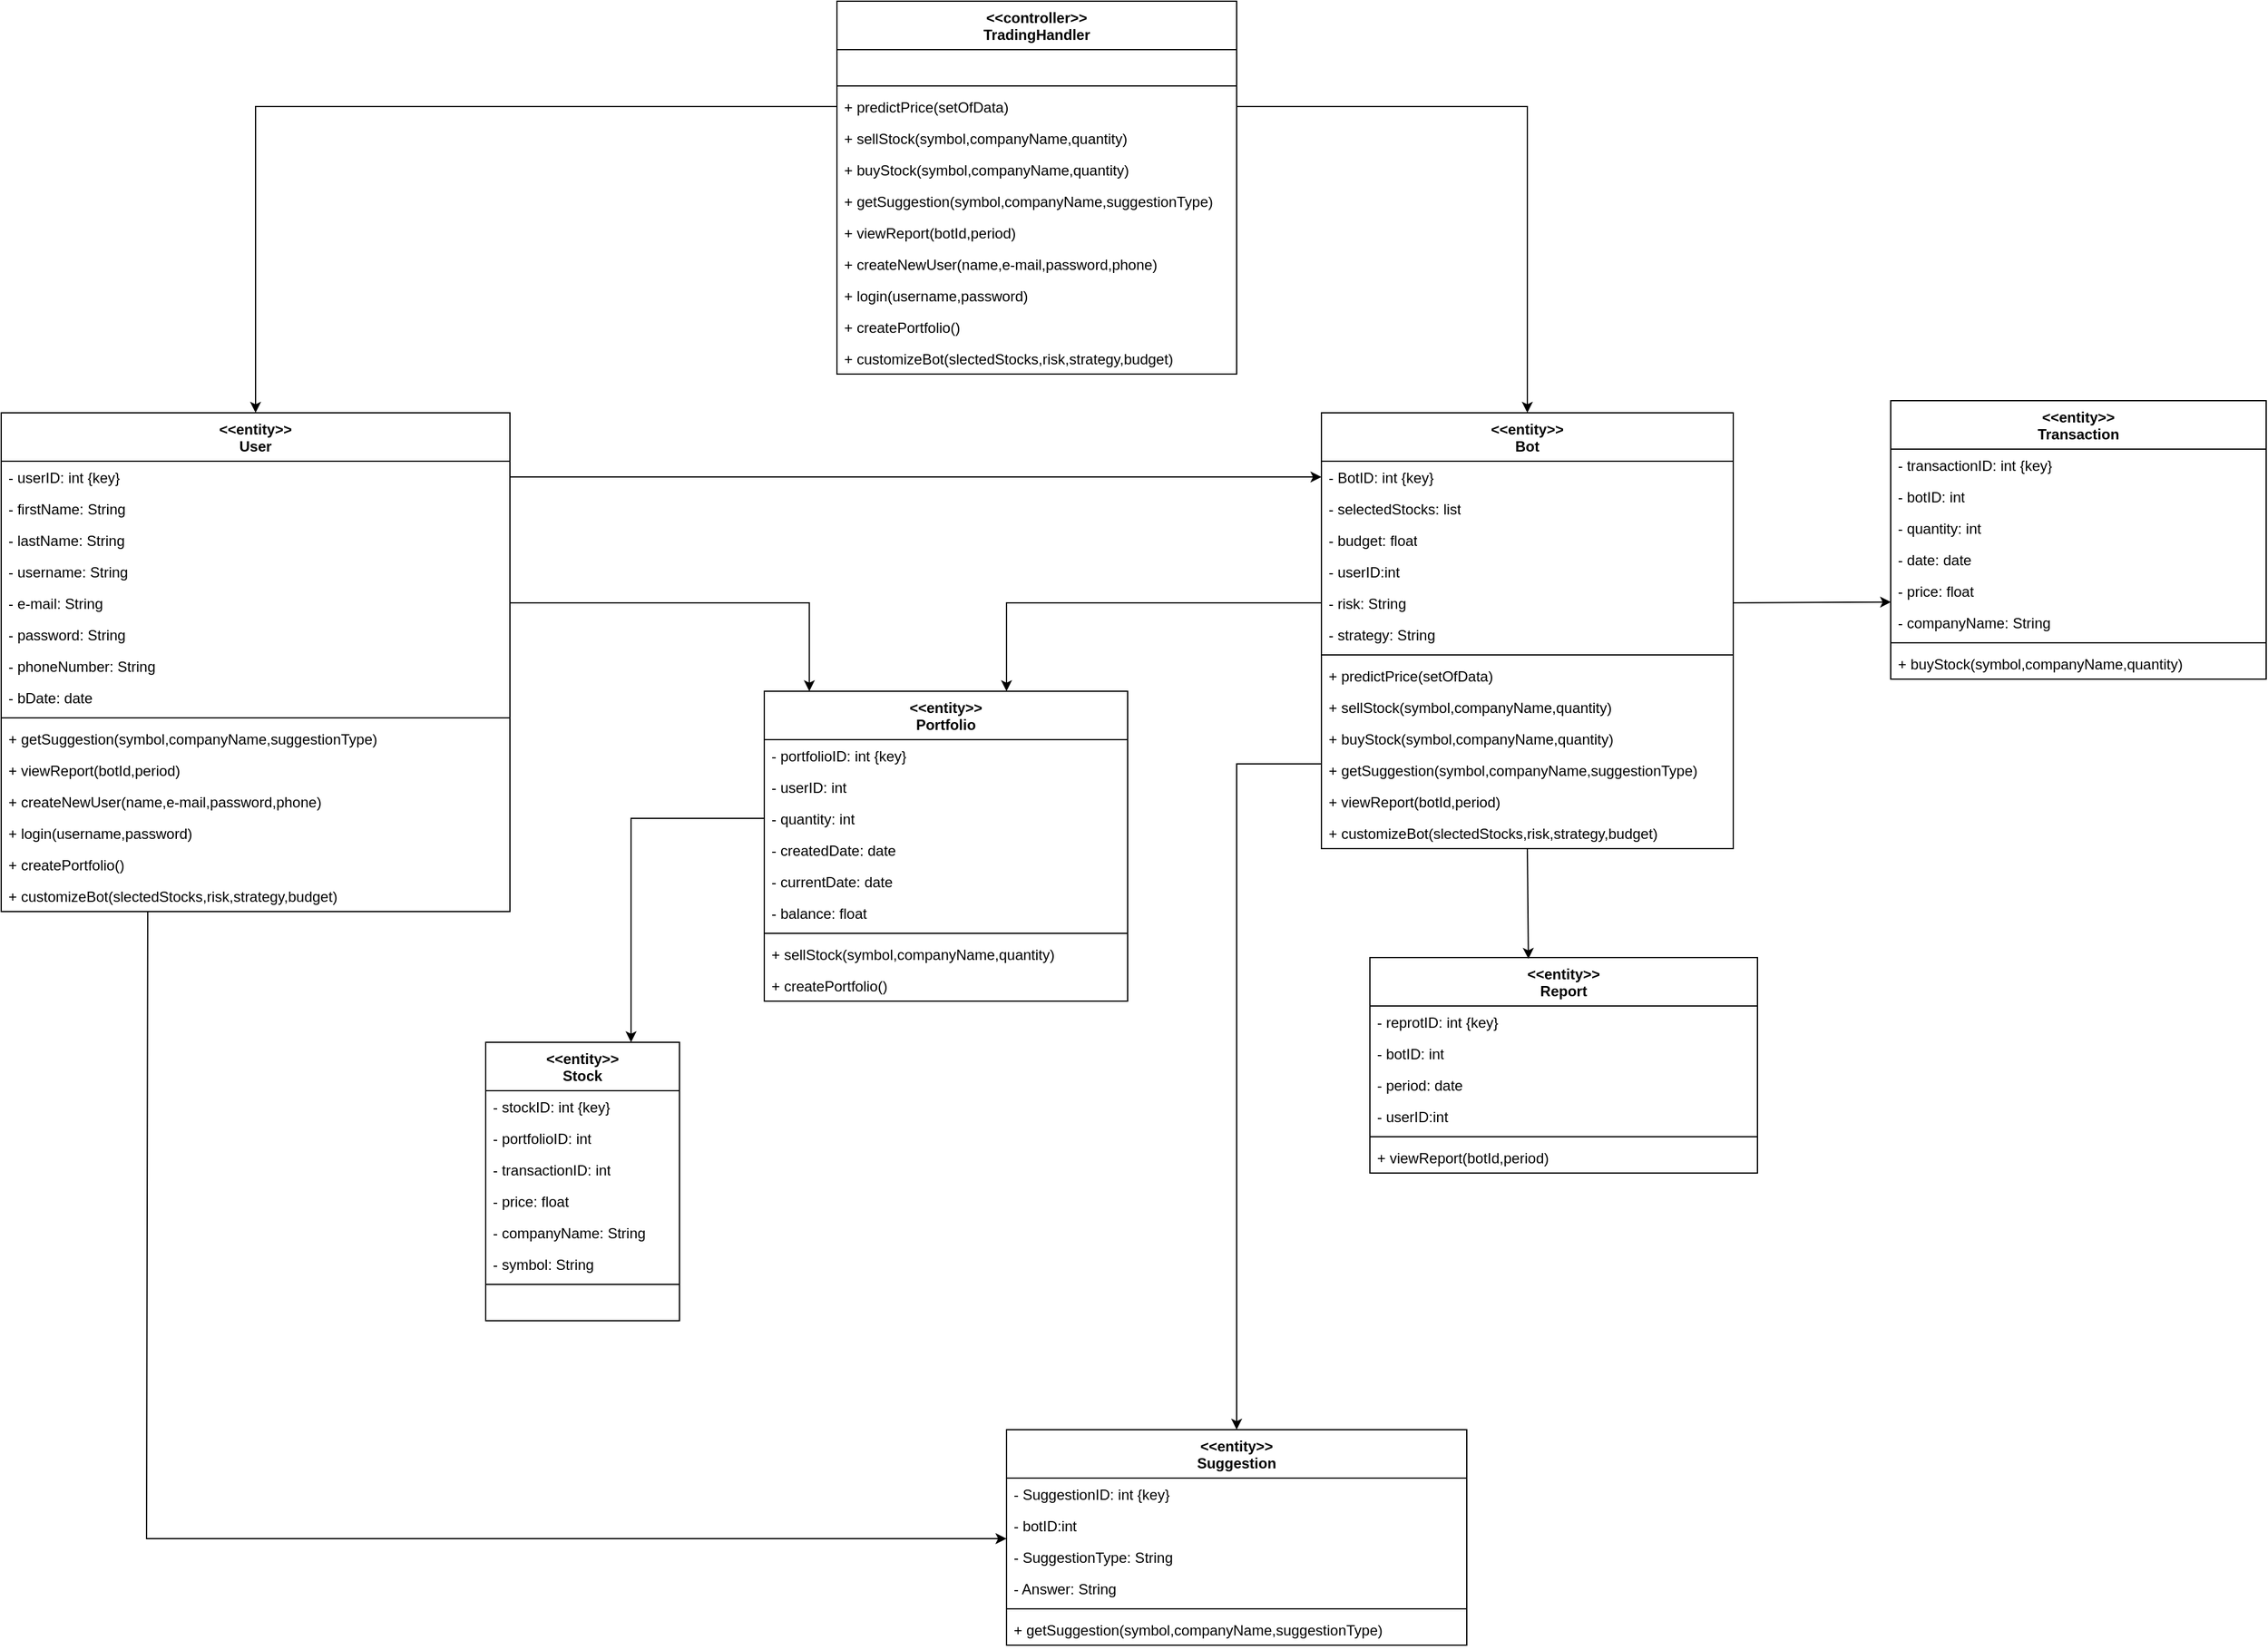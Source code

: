 <mxfile version="24.3.1" type="device">
  <diagram name="Page-1" id="Add4eaFE5lvssFwCDY9i">
    <mxGraphModel dx="4365" dy="2665" grid="1" gridSize="10" guides="1" tooltips="1" connect="1" arrows="1" fold="1" page="1" pageScale="1" pageWidth="850" pageHeight="1100" math="0" shadow="0">
      <root>
        <mxCell id="0" />
        <mxCell id="1" parent="0" />
        <mxCell id="STSBaXRtEPZAdb3EAc6t-1" value="&lt;div&gt;&amp;lt;&amp;lt;entity&amp;gt;&amp;gt;&lt;/div&gt;&lt;div&gt;User&lt;br&gt;&lt;/div&gt;" style="swimlane;fontStyle=1;align=center;verticalAlign=top;childLayout=stackLayout;horizontal=1;startSize=40;horizontalStack=0;resizeParent=1;resizeParentMax=0;resizeLast=0;collapsible=1;marginBottom=0;whiteSpace=wrap;html=1;" vertex="1" parent="1">
          <mxGeometry x="-700" y="-50" width="420" height="412" as="geometry" />
        </mxCell>
        <mxCell id="STSBaXRtEPZAdb3EAc6t-2" value="- userID: int {key}" style="text;strokeColor=none;fillColor=none;align=left;verticalAlign=top;spacingLeft=4;spacingRight=4;overflow=hidden;rotatable=0;points=[[0,0.5],[1,0.5]];portConstraint=eastwest;whiteSpace=wrap;html=1;" vertex="1" parent="STSBaXRtEPZAdb3EAc6t-1">
          <mxGeometry y="40" width="420" height="26" as="geometry" />
        </mxCell>
        <mxCell id="STSBaXRtEPZAdb3EAc6t-3" value="- firstName: String" style="text;strokeColor=none;fillColor=none;align=left;verticalAlign=top;spacingLeft=4;spacingRight=4;overflow=hidden;rotatable=0;points=[[0,0.5],[1,0.5]];portConstraint=eastwest;whiteSpace=wrap;html=1;" vertex="1" parent="STSBaXRtEPZAdb3EAc6t-1">
          <mxGeometry y="66" width="420" height="26" as="geometry" />
        </mxCell>
        <mxCell id="STSBaXRtEPZAdb3EAc6t-4" value="- lastName: String" style="text;strokeColor=none;fillColor=none;align=left;verticalAlign=top;spacingLeft=4;spacingRight=4;overflow=hidden;rotatable=0;points=[[0,0.5],[1,0.5]];portConstraint=eastwest;whiteSpace=wrap;html=1;" vertex="1" parent="STSBaXRtEPZAdb3EAc6t-1">
          <mxGeometry y="92" width="420" height="26" as="geometry" />
        </mxCell>
        <mxCell id="STSBaXRtEPZAdb3EAc6t-5" value="- username: String" style="text;strokeColor=none;fillColor=none;align=left;verticalAlign=top;spacingLeft=4;spacingRight=4;overflow=hidden;rotatable=0;points=[[0,0.5],[1,0.5]];portConstraint=eastwest;whiteSpace=wrap;html=1;" vertex="1" parent="STSBaXRtEPZAdb3EAc6t-1">
          <mxGeometry y="118" width="420" height="26" as="geometry" />
        </mxCell>
        <mxCell id="STSBaXRtEPZAdb3EAc6t-6" value="- e-mail: String" style="text;strokeColor=none;fillColor=none;align=left;verticalAlign=top;spacingLeft=4;spacingRight=4;overflow=hidden;rotatable=0;points=[[0,0.5],[1,0.5]];portConstraint=eastwest;whiteSpace=wrap;html=1;" vertex="1" parent="STSBaXRtEPZAdb3EAc6t-1">
          <mxGeometry y="144" width="420" height="26" as="geometry" />
        </mxCell>
        <mxCell id="STSBaXRtEPZAdb3EAc6t-7" value="- password: String" style="text;strokeColor=none;fillColor=none;align=left;verticalAlign=top;spacingLeft=4;spacingRight=4;overflow=hidden;rotatable=0;points=[[0,0.5],[1,0.5]];portConstraint=eastwest;whiteSpace=wrap;html=1;" vertex="1" parent="STSBaXRtEPZAdb3EAc6t-1">
          <mxGeometry y="170" width="420" height="26" as="geometry" />
        </mxCell>
        <mxCell id="STSBaXRtEPZAdb3EAc6t-8" value="- phoneNumber: String" style="text;strokeColor=none;fillColor=none;align=left;verticalAlign=top;spacingLeft=4;spacingRight=4;overflow=hidden;rotatable=0;points=[[0,0.5],[1,0.5]];portConstraint=eastwest;whiteSpace=wrap;html=1;" vertex="1" parent="STSBaXRtEPZAdb3EAc6t-1">
          <mxGeometry y="196" width="420" height="26" as="geometry" />
        </mxCell>
        <mxCell id="STSBaXRtEPZAdb3EAc6t-9" value="- bDate: date" style="text;strokeColor=none;fillColor=none;align=left;verticalAlign=top;spacingLeft=4;spacingRight=4;overflow=hidden;rotatable=0;points=[[0,0.5],[1,0.5]];portConstraint=eastwest;whiteSpace=wrap;html=1;" vertex="1" parent="STSBaXRtEPZAdb3EAc6t-1">
          <mxGeometry y="222" width="420" height="26" as="geometry" />
        </mxCell>
        <mxCell id="STSBaXRtEPZAdb3EAc6t-10" value="" style="line;strokeWidth=1;fillColor=none;align=left;verticalAlign=middle;spacingTop=-1;spacingLeft=3;spacingRight=3;rotatable=0;labelPosition=right;points=[];portConstraint=eastwest;strokeColor=inherit;" vertex="1" parent="STSBaXRtEPZAdb3EAc6t-1">
          <mxGeometry y="248" width="420" height="8" as="geometry" />
        </mxCell>
        <mxCell id="STSBaXRtEPZAdb3EAc6t-11" value="+ getSuggestion(symbol,companyName,suggestionType)" style="text;strokeColor=none;fillColor=none;align=left;verticalAlign=top;spacingLeft=4;spacingRight=4;overflow=hidden;rotatable=0;points=[[0,0.5],[1,0.5]];portConstraint=eastwest;whiteSpace=wrap;html=1;" vertex="1" parent="STSBaXRtEPZAdb3EAc6t-1">
          <mxGeometry y="256" width="420" height="26" as="geometry" />
        </mxCell>
        <mxCell id="STSBaXRtEPZAdb3EAc6t-86" value="+ viewReport(botId,period)" style="text;strokeColor=none;fillColor=none;align=left;verticalAlign=top;spacingLeft=4;spacingRight=4;overflow=hidden;rotatable=0;points=[[0,0.5],[1,0.5]];portConstraint=eastwest;whiteSpace=wrap;html=1;" vertex="1" parent="STSBaXRtEPZAdb3EAc6t-1">
          <mxGeometry y="282" width="420" height="26" as="geometry" />
        </mxCell>
        <mxCell id="STSBaXRtEPZAdb3EAc6t-91" value="&lt;div&gt;+ createNewUser(name,e-mail,password,phone)&lt;/div&gt;" style="text;strokeColor=none;fillColor=none;align=left;verticalAlign=top;spacingLeft=4;spacingRight=4;overflow=hidden;rotatable=0;points=[[0,0.5],[1,0.5]];portConstraint=eastwest;whiteSpace=wrap;html=1;" vertex="1" parent="STSBaXRtEPZAdb3EAc6t-1">
          <mxGeometry y="308" width="420" height="26" as="geometry" />
        </mxCell>
        <mxCell id="STSBaXRtEPZAdb3EAc6t-94" value="+ login(username,password)" style="text;strokeColor=none;fillColor=none;align=left;verticalAlign=top;spacingLeft=4;spacingRight=4;overflow=hidden;rotatable=0;points=[[0,0.5],[1,0.5]];portConstraint=eastwest;whiteSpace=wrap;html=1;" vertex="1" parent="STSBaXRtEPZAdb3EAc6t-1">
          <mxGeometry y="334" width="420" height="26" as="geometry" />
        </mxCell>
        <mxCell id="STSBaXRtEPZAdb3EAc6t-97" value="+ createPortfolio()" style="text;strokeColor=none;fillColor=none;align=left;verticalAlign=top;spacingLeft=4;spacingRight=4;overflow=hidden;rotatable=0;points=[[0,0.5],[1,0.5]];portConstraint=eastwest;whiteSpace=wrap;html=1;" vertex="1" parent="STSBaXRtEPZAdb3EAc6t-1">
          <mxGeometry y="360" width="420" height="26" as="geometry" />
        </mxCell>
        <mxCell id="STSBaXRtEPZAdb3EAc6t-93" value="+ customizeBot(slectedStocks,risk,strategy,budget)" style="text;strokeColor=none;fillColor=none;align=left;verticalAlign=top;spacingLeft=4;spacingRight=4;overflow=hidden;rotatable=0;points=[[0,0.5],[1,0.5]];portConstraint=eastwest;whiteSpace=wrap;html=1;" vertex="1" parent="STSBaXRtEPZAdb3EAc6t-1">
          <mxGeometry y="386" width="420" height="26" as="geometry" />
        </mxCell>
        <mxCell id="STSBaXRtEPZAdb3EAc6t-12" value="&lt;div&gt;&amp;lt;&amp;lt;entity&amp;gt;&amp;gt;&lt;/div&gt;&lt;div&gt;Portfolio&lt;br&gt;&lt;/div&gt;" style="swimlane;fontStyle=1;align=center;verticalAlign=top;childLayout=stackLayout;horizontal=1;startSize=40;horizontalStack=0;resizeParent=1;resizeParentMax=0;resizeLast=0;collapsible=1;marginBottom=0;whiteSpace=wrap;html=1;" vertex="1" parent="1">
          <mxGeometry x="-70" y="180" width="300" height="256" as="geometry" />
        </mxCell>
        <mxCell id="STSBaXRtEPZAdb3EAc6t-13" value="- portfolioID: int {key}" style="text;strokeColor=none;fillColor=none;align=left;verticalAlign=top;spacingLeft=4;spacingRight=4;overflow=hidden;rotatable=0;points=[[0,0.5],[1,0.5]];portConstraint=eastwest;whiteSpace=wrap;html=1;" vertex="1" parent="STSBaXRtEPZAdb3EAc6t-12">
          <mxGeometry y="40" width="300" height="26" as="geometry" />
        </mxCell>
        <mxCell id="STSBaXRtEPZAdb3EAc6t-14" value="- userID: int" style="text;strokeColor=none;fillColor=none;align=left;verticalAlign=top;spacingLeft=4;spacingRight=4;overflow=hidden;rotatable=0;points=[[0,0.5],[1,0.5]];portConstraint=eastwest;whiteSpace=wrap;html=1;" vertex="1" parent="STSBaXRtEPZAdb3EAc6t-12">
          <mxGeometry y="66" width="300" height="26" as="geometry" />
        </mxCell>
        <mxCell id="STSBaXRtEPZAdb3EAc6t-15" value="- quantity: int" style="text;strokeColor=none;fillColor=none;align=left;verticalAlign=top;spacingLeft=4;spacingRight=4;overflow=hidden;rotatable=0;points=[[0,0.5],[1,0.5]];portConstraint=eastwest;whiteSpace=wrap;html=1;" vertex="1" parent="STSBaXRtEPZAdb3EAc6t-12">
          <mxGeometry y="92" width="300" height="26" as="geometry" />
        </mxCell>
        <mxCell id="STSBaXRtEPZAdb3EAc6t-16" value="- createdDate: date" style="text;strokeColor=none;fillColor=none;align=left;verticalAlign=top;spacingLeft=4;spacingRight=4;overflow=hidden;rotatable=0;points=[[0,0.5],[1,0.5]];portConstraint=eastwest;whiteSpace=wrap;html=1;" vertex="1" parent="STSBaXRtEPZAdb3EAc6t-12">
          <mxGeometry y="118" width="300" height="26" as="geometry" />
        </mxCell>
        <mxCell id="STSBaXRtEPZAdb3EAc6t-17" value="- currentDate: date" style="text;strokeColor=none;fillColor=none;align=left;verticalAlign=top;spacingLeft=4;spacingRight=4;overflow=hidden;rotatable=0;points=[[0,0.5],[1,0.5]];portConstraint=eastwest;whiteSpace=wrap;html=1;" vertex="1" parent="STSBaXRtEPZAdb3EAc6t-12">
          <mxGeometry y="144" width="300" height="26" as="geometry" />
        </mxCell>
        <mxCell id="STSBaXRtEPZAdb3EAc6t-18" value="- balance: float" style="text;strokeColor=none;fillColor=none;align=left;verticalAlign=top;spacingLeft=4;spacingRight=4;overflow=hidden;rotatable=0;points=[[0,0.5],[1,0.5]];portConstraint=eastwest;whiteSpace=wrap;html=1;" vertex="1" parent="STSBaXRtEPZAdb3EAc6t-12">
          <mxGeometry y="170" width="300" height="26" as="geometry" />
        </mxCell>
        <mxCell id="STSBaXRtEPZAdb3EAc6t-19" value="" style="line;strokeWidth=1;fillColor=none;align=left;verticalAlign=middle;spacingTop=-1;spacingLeft=3;spacingRight=3;rotatable=0;labelPosition=right;points=[];portConstraint=eastwest;strokeColor=inherit;" vertex="1" parent="STSBaXRtEPZAdb3EAc6t-12">
          <mxGeometry y="196" width="300" height="8" as="geometry" />
        </mxCell>
        <mxCell id="STSBaXRtEPZAdb3EAc6t-20" value="+ sellStock(symbol,companyName,quantity)" style="text;strokeColor=none;fillColor=none;align=left;verticalAlign=top;spacingLeft=4;spacingRight=4;overflow=hidden;rotatable=0;points=[[0,0.5],[1,0.5]];portConstraint=eastwest;whiteSpace=wrap;html=1;" vertex="1" parent="STSBaXRtEPZAdb3EAc6t-12">
          <mxGeometry y="204" width="300" height="26" as="geometry" />
        </mxCell>
        <mxCell id="STSBaXRtEPZAdb3EAc6t-83" value="+ createPortfolio()" style="text;strokeColor=none;fillColor=none;align=left;verticalAlign=top;spacingLeft=4;spacingRight=4;overflow=hidden;rotatable=0;points=[[0,0.5],[1,0.5]];portConstraint=eastwest;whiteSpace=wrap;html=1;" vertex="1" parent="STSBaXRtEPZAdb3EAc6t-12">
          <mxGeometry y="230" width="300" height="26" as="geometry" />
        </mxCell>
        <mxCell id="STSBaXRtEPZAdb3EAc6t-21" style="edgeStyle=orthogonalEdgeStyle;rounded=0;orthogonalLoop=1;jettySize=auto;html=1;exitX=0;exitY=0.5;exitDx=0;exitDy=0;entryX=0.5;entryY=0;entryDx=0;entryDy=0;" edge="1" parent="1" source="STSBaXRtEPZAdb3EAc6t-26" target="STSBaXRtEPZAdb3EAc6t-1">
          <mxGeometry relative="1" as="geometry" />
        </mxCell>
        <mxCell id="STSBaXRtEPZAdb3EAc6t-22" value="&lt;div&gt;&amp;lt;&amp;lt;controller&amp;gt;&amp;gt;&lt;/div&gt;&lt;div&gt;TradingHandler&lt;br&gt;&lt;/div&gt;" style="swimlane;fontStyle=1;align=center;verticalAlign=top;childLayout=stackLayout;horizontal=1;startSize=40;horizontalStack=0;resizeParent=1;resizeParentMax=0;resizeLast=0;collapsible=1;marginBottom=0;whiteSpace=wrap;html=1;" vertex="1" parent="1">
          <mxGeometry x="-10" y="-390" width="330" height="308" as="geometry" />
        </mxCell>
        <mxCell id="STSBaXRtEPZAdb3EAc6t-24" value="&amp;nbsp;&amp;nbsp;&amp;nbsp;&amp;nbsp;&amp;nbsp;&amp;nbsp;&amp;nbsp;&amp;nbsp;&amp;nbsp;&amp;nbsp;&amp;nbsp;&amp;nbsp;&amp;nbsp;&amp;nbsp;&amp;nbsp;&amp;nbsp;&amp;nbsp;&amp;nbsp;&amp;nbsp;&amp;nbsp;&amp;nbsp;&amp;nbsp;&amp;nbsp;&amp;nbsp;&amp;nbsp;&amp;nbsp;&amp;nbsp;&amp;nbsp;&amp;nbsp;&amp;nbsp;&amp;nbsp;&amp;nbsp;&amp;nbsp;&amp;nbsp;&amp;nbsp;&amp;nbsp;&amp;nbsp;&amp;nbsp;&amp;nbsp;&amp;nbsp;&amp;nbsp;&amp;nbsp;&amp;nbsp;&amp;nbsp; " style="text;strokeColor=none;fillColor=none;align=left;verticalAlign=top;spacingLeft=4;spacingRight=4;overflow=hidden;rotatable=0;points=[[0,0.5],[1,0.5]];portConstraint=eastwest;whiteSpace=wrap;html=1;" vertex="1" parent="STSBaXRtEPZAdb3EAc6t-22">
          <mxGeometry y="40" width="330" height="26" as="geometry" />
        </mxCell>
        <mxCell id="STSBaXRtEPZAdb3EAc6t-25" value="" style="line;strokeWidth=1;fillColor=none;align=left;verticalAlign=middle;spacingTop=-1;spacingLeft=3;spacingRight=3;rotatable=0;labelPosition=right;points=[];portConstraint=eastwest;strokeColor=inherit;" vertex="1" parent="STSBaXRtEPZAdb3EAc6t-22">
          <mxGeometry y="66" width="330" height="8" as="geometry" />
        </mxCell>
        <mxCell id="STSBaXRtEPZAdb3EAc6t-26" value="+ predictPrice(setOfData)&lt;div&gt;&lt;br&gt;&lt;/div&gt;" style="text;strokeColor=none;fillColor=none;align=left;verticalAlign=top;spacingLeft=4;spacingRight=4;overflow=hidden;rotatable=0;points=[[0,0.5],[1,0.5]];portConstraint=eastwest;whiteSpace=wrap;html=1;" vertex="1" parent="STSBaXRtEPZAdb3EAc6t-22">
          <mxGeometry y="74" width="330" height="26" as="geometry" />
        </mxCell>
        <mxCell id="STSBaXRtEPZAdb3EAc6t-77" value="+ sellStock(symbol,companyName,quantity)" style="text;strokeColor=none;fillColor=none;align=left;verticalAlign=top;spacingLeft=4;spacingRight=4;overflow=hidden;rotatable=0;points=[[0,0.5],[1,0.5]];portConstraint=eastwest;whiteSpace=wrap;html=1;" vertex="1" parent="STSBaXRtEPZAdb3EAc6t-22">
          <mxGeometry y="100" width="330" height="26" as="geometry" />
        </mxCell>
        <mxCell id="STSBaXRtEPZAdb3EAc6t-78" value="+ buyStock(symbol,companyName,quantity)" style="text;strokeColor=none;fillColor=none;align=left;verticalAlign=top;spacingLeft=4;spacingRight=4;overflow=hidden;rotatable=0;points=[[0,0.5],[1,0.5]];portConstraint=eastwest;whiteSpace=wrap;html=1;" vertex="1" parent="STSBaXRtEPZAdb3EAc6t-22">
          <mxGeometry y="126" width="330" height="26" as="geometry" />
        </mxCell>
        <mxCell id="STSBaXRtEPZAdb3EAc6t-79" value="+ getSuggestion(symbol,companyName,suggestionType)" style="text;strokeColor=none;fillColor=none;align=left;verticalAlign=top;spacingLeft=4;spacingRight=4;overflow=hidden;rotatable=0;points=[[0,0.5],[1,0.5]];portConstraint=eastwest;whiteSpace=wrap;html=1;" vertex="1" parent="STSBaXRtEPZAdb3EAc6t-22">
          <mxGeometry y="152" width="330" height="26" as="geometry" />
        </mxCell>
        <mxCell id="STSBaXRtEPZAdb3EAc6t-85" value="+ viewReport(botId,period)" style="text;strokeColor=none;fillColor=none;align=left;verticalAlign=top;spacingLeft=4;spacingRight=4;overflow=hidden;rotatable=0;points=[[0,0.5],[1,0.5]];portConstraint=eastwest;whiteSpace=wrap;html=1;" vertex="1" parent="STSBaXRtEPZAdb3EAc6t-22">
          <mxGeometry y="178" width="330" height="26" as="geometry" />
        </mxCell>
        <mxCell id="STSBaXRtEPZAdb3EAc6t-88" value="&lt;div&gt;+ createNewUser(name,e-mail,password,phone)&lt;/div&gt;" style="text;strokeColor=none;fillColor=none;align=left;verticalAlign=top;spacingLeft=4;spacingRight=4;overflow=hidden;rotatable=0;points=[[0,0.5],[1,0.5]];portConstraint=eastwest;whiteSpace=wrap;html=1;" vertex="1" parent="STSBaXRtEPZAdb3EAc6t-22">
          <mxGeometry y="204" width="330" height="26" as="geometry" />
        </mxCell>
        <mxCell id="STSBaXRtEPZAdb3EAc6t-90" value="+ login(username,password)" style="text;strokeColor=none;fillColor=none;align=left;verticalAlign=top;spacingLeft=4;spacingRight=4;overflow=hidden;rotatable=0;points=[[0,0.5],[1,0.5]];portConstraint=eastwest;whiteSpace=wrap;html=1;" vertex="1" parent="STSBaXRtEPZAdb3EAc6t-22">
          <mxGeometry y="230" width="330" height="26" as="geometry" />
        </mxCell>
        <mxCell id="STSBaXRtEPZAdb3EAc6t-92" value="+ createPortfolio()" style="text;strokeColor=none;fillColor=none;align=left;verticalAlign=top;spacingLeft=4;spacingRight=4;overflow=hidden;rotatable=0;points=[[0,0.5],[1,0.5]];portConstraint=eastwest;whiteSpace=wrap;html=1;" vertex="1" parent="STSBaXRtEPZAdb3EAc6t-22">
          <mxGeometry y="256" width="330" height="26" as="geometry" />
        </mxCell>
        <mxCell id="STSBaXRtEPZAdb3EAc6t-95" value="&lt;div&gt;+ customizeBot(slectedStocks,risk,strategy,budget)&lt;/div&gt;" style="text;strokeColor=none;fillColor=none;align=left;verticalAlign=top;spacingLeft=4;spacingRight=4;overflow=hidden;rotatable=0;points=[[0,0.5],[1,0.5]];portConstraint=eastwest;whiteSpace=wrap;html=1;" vertex="1" parent="STSBaXRtEPZAdb3EAc6t-22">
          <mxGeometry y="282" width="330" height="26" as="geometry" />
        </mxCell>
        <mxCell id="STSBaXRtEPZAdb3EAc6t-28" value="&lt;div&gt;&amp;lt;&amp;lt;entity&amp;gt;&amp;gt;&lt;/div&gt;&lt;div&gt;Stock&lt;br&gt;&lt;/div&gt;" style="swimlane;fontStyle=1;align=center;verticalAlign=top;childLayout=stackLayout;horizontal=1;startSize=40;horizontalStack=0;resizeParent=1;resizeParentMax=0;resizeLast=0;collapsible=1;marginBottom=0;whiteSpace=wrap;html=1;" vertex="1" parent="1">
          <mxGeometry x="-300" y="470" width="160" height="230" as="geometry" />
        </mxCell>
        <mxCell id="STSBaXRtEPZAdb3EAc6t-29" value="- stockID: int {key}" style="text;strokeColor=none;fillColor=none;align=left;verticalAlign=top;spacingLeft=4;spacingRight=4;overflow=hidden;rotatable=0;points=[[0,0.5],[1,0.5]];portConstraint=eastwest;whiteSpace=wrap;html=1;" vertex="1" parent="STSBaXRtEPZAdb3EAc6t-28">
          <mxGeometry y="40" width="160" height="26" as="geometry" />
        </mxCell>
        <mxCell id="STSBaXRtEPZAdb3EAc6t-30" value="- portfolioID: int" style="text;strokeColor=none;fillColor=none;align=left;verticalAlign=top;spacingLeft=4;spacingRight=4;overflow=hidden;rotatable=0;points=[[0,0.5],[1,0.5]];portConstraint=eastwest;whiteSpace=wrap;html=1;" vertex="1" parent="STSBaXRtEPZAdb3EAc6t-28">
          <mxGeometry y="66" width="160" height="26" as="geometry" />
        </mxCell>
        <mxCell id="STSBaXRtEPZAdb3EAc6t-31" value="- transactionID: int" style="text;strokeColor=none;fillColor=none;align=left;verticalAlign=top;spacingLeft=4;spacingRight=4;overflow=hidden;rotatable=0;points=[[0,0.5],[1,0.5]];portConstraint=eastwest;whiteSpace=wrap;html=1;" vertex="1" parent="STSBaXRtEPZAdb3EAc6t-28">
          <mxGeometry y="92" width="160" height="26" as="geometry" />
        </mxCell>
        <mxCell id="STSBaXRtEPZAdb3EAc6t-32" value="- price: float" style="text;strokeColor=none;fillColor=none;align=left;verticalAlign=top;spacingLeft=4;spacingRight=4;overflow=hidden;rotatable=0;points=[[0,0.5],[1,0.5]];portConstraint=eastwest;whiteSpace=wrap;html=1;" vertex="1" parent="STSBaXRtEPZAdb3EAc6t-28">
          <mxGeometry y="118" width="160" height="26" as="geometry" />
        </mxCell>
        <mxCell id="STSBaXRtEPZAdb3EAc6t-33" value="- companyName: String" style="text;strokeColor=none;fillColor=none;align=left;verticalAlign=top;spacingLeft=4;spacingRight=4;overflow=hidden;rotatable=0;points=[[0,0.5],[1,0.5]];portConstraint=eastwest;whiteSpace=wrap;html=1;" vertex="1" parent="STSBaXRtEPZAdb3EAc6t-28">
          <mxGeometry y="144" width="160" height="26" as="geometry" />
        </mxCell>
        <mxCell id="STSBaXRtEPZAdb3EAc6t-34" value="- symbol: String" style="text;strokeColor=none;fillColor=none;align=left;verticalAlign=top;spacingLeft=4;spacingRight=4;overflow=hidden;rotatable=0;points=[[0,0.5],[1,0.5]];portConstraint=eastwest;whiteSpace=wrap;html=1;" vertex="1" parent="STSBaXRtEPZAdb3EAc6t-28">
          <mxGeometry y="170" width="160" height="26" as="geometry" />
        </mxCell>
        <mxCell id="STSBaXRtEPZAdb3EAc6t-35" value="" style="line;strokeWidth=1;fillColor=none;align=left;verticalAlign=middle;spacingTop=-1;spacingLeft=3;spacingRight=3;rotatable=0;labelPosition=right;points=[];portConstraint=eastwest;strokeColor=inherit;" vertex="1" parent="STSBaXRtEPZAdb3EAc6t-28">
          <mxGeometry y="196" width="160" height="8" as="geometry" />
        </mxCell>
        <mxCell id="STSBaXRtEPZAdb3EAc6t-36" value="&lt;div&gt;&amp;nbsp;&amp;nbsp;&amp;nbsp;&amp;nbsp;&amp;nbsp;&amp;nbsp;&amp;nbsp;&amp;nbsp;&amp;nbsp;&amp;nbsp;&amp;nbsp;&amp;nbsp;&amp;nbsp;&amp;nbsp;&amp;nbsp;&amp;nbsp;&amp;nbsp;&amp;nbsp;&amp;nbsp;&amp;nbsp;&amp;nbsp;&amp;nbsp;&amp;nbsp;&amp;nbsp;&amp;nbsp;&amp;nbsp;&amp;nbsp;&amp;nbsp;&amp;nbsp;&amp;nbsp;&amp;nbsp;&amp;nbsp;&amp;nbsp;&amp;nbsp;&amp;nbsp;&amp;nbsp;&amp;nbsp;&amp;nbsp;&amp;nbsp;&amp;nbsp;&amp;nbsp;&amp;nbsp;&amp;nbsp;&amp;nbsp;&amp;nbsp; &lt;br&gt;&lt;/div&gt;" style="text;strokeColor=none;fillColor=none;align=left;verticalAlign=top;spacingLeft=4;spacingRight=4;overflow=hidden;rotatable=0;points=[[0,0.5],[1,0.5]];portConstraint=eastwest;whiteSpace=wrap;html=1;" vertex="1" parent="STSBaXRtEPZAdb3EAc6t-28">
          <mxGeometry y="204" width="160" height="26" as="geometry" />
        </mxCell>
        <mxCell id="STSBaXRtEPZAdb3EAc6t-37" value="&lt;div&gt;&amp;lt;&amp;lt;entity&amp;gt;&amp;gt;&lt;/div&gt;&lt;div&gt;Transaction&lt;br&gt;&lt;/div&gt;" style="swimlane;fontStyle=1;align=center;verticalAlign=top;childLayout=stackLayout;horizontal=1;startSize=40;horizontalStack=0;resizeParent=1;resizeParentMax=0;resizeLast=0;collapsible=1;marginBottom=0;whiteSpace=wrap;html=1;" vertex="1" parent="1">
          <mxGeometry x="860" y="-60" width="310" height="230" as="geometry" />
        </mxCell>
        <mxCell id="STSBaXRtEPZAdb3EAc6t-38" value="- transactionID: int {key}" style="text;strokeColor=none;fillColor=none;align=left;verticalAlign=top;spacingLeft=4;spacingRight=4;overflow=hidden;rotatable=0;points=[[0,0.5],[1,0.5]];portConstraint=eastwest;whiteSpace=wrap;html=1;" vertex="1" parent="STSBaXRtEPZAdb3EAc6t-37">
          <mxGeometry y="40" width="310" height="26" as="geometry" />
        </mxCell>
        <mxCell id="STSBaXRtEPZAdb3EAc6t-39" value="- botID: int" style="text;strokeColor=none;fillColor=none;align=left;verticalAlign=top;spacingLeft=4;spacingRight=4;overflow=hidden;rotatable=0;points=[[0,0.5],[1,0.5]];portConstraint=eastwest;whiteSpace=wrap;html=1;" vertex="1" parent="STSBaXRtEPZAdb3EAc6t-37">
          <mxGeometry y="66" width="310" height="26" as="geometry" />
        </mxCell>
        <mxCell id="STSBaXRtEPZAdb3EAc6t-40" value="- quantity: int" style="text;strokeColor=none;fillColor=none;align=left;verticalAlign=top;spacingLeft=4;spacingRight=4;overflow=hidden;rotatable=0;points=[[0,0.5],[1,0.5]];portConstraint=eastwest;whiteSpace=wrap;html=1;" vertex="1" parent="STSBaXRtEPZAdb3EAc6t-37">
          <mxGeometry y="92" width="310" height="26" as="geometry" />
        </mxCell>
        <mxCell id="STSBaXRtEPZAdb3EAc6t-41" value="- date: date" style="text;strokeColor=none;fillColor=none;align=left;verticalAlign=top;spacingLeft=4;spacingRight=4;overflow=hidden;rotatable=0;points=[[0,0.5],[1,0.5]];portConstraint=eastwest;whiteSpace=wrap;html=1;" vertex="1" parent="STSBaXRtEPZAdb3EAc6t-37">
          <mxGeometry y="118" width="310" height="26" as="geometry" />
        </mxCell>
        <mxCell id="STSBaXRtEPZAdb3EAc6t-42" value="- price: float" style="text;strokeColor=none;fillColor=none;align=left;verticalAlign=top;spacingLeft=4;spacingRight=4;overflow=hidden;rotatable=0;points=[[0,0.5],[1,0.5]];portConstraint=eastwest;whiteSpace=wrap;html=1;" vertex="1" parent="STSBaXRtEPZAdb3EAc6t-37">
          <mxGeometry y="144" width="310" height="26" as="geometry" />
        </mxCell>
        <mxCell id="STSBaXRtEPZAdb3EAc6t-43" value="- companyName: String" style="text;strokeColor=none;fillColor=none;align=left;verticalAlign=top;spacingLeft=4;spacingRight=4;overflow=hidden;rotatable=0;points=[[0,0.5],[1,0.5]];portConstraint=eastwest;whiteSpace=wrap;html=1;" vertex="1" parent="STSBaXRtEPZAdb3EAc6t-37">
          <mxGeometry y="170" width="310" height="26" as="geometry" />
        </mxCell>
        <mxCell id="STSBaXRtEPZAdb3EAc6t-44" value="" style="line;strokeWidth=1;fillColor=none;align=left;verticalAlign=middle;spacingTop=-1;spacingLeft=3;spacingRight=3;rotatable=0;labelPosition=right;points=[];portConstraint=eastwest;strokeColor=inherit;" vertex="1" parent="STSBaXRtEPZAdb3EAc6t-37">
          <mxGeometry y="196" width="310" height="8" as="geometry" />
        </mxCell>
        <mxCell id="STSBaXRtEPZAdb3EAc6t-45" value="+ buyStock(symbol,companyName,quantity)" style="text;strokeColor=none;fillColor=none;align=left;verticalAlign=top;spacingLeft=4;spacingRight=4;overflow=hidden;rotatable=0;points=[[0,0.5],[1,0.5]];portConstraint=eastwest;whiteSpace=wrap;html=1;" vertex="1" parent="STSBaXRtEPZAdb3EAc6t-37">
          <mxGeometry y="204" width="310" height="26" as="geometry" />
        </mxCell>
        <mxCell id="STSBaXRtEPZAdb3EAc6t-46" value="&lt;div&gt;&amp;lt;&amp;lt;entity&amp;gt;&amp;gt;&lt;/div&gt;&lt;div&gt;Suggestion&lt;br&gt;&lt;/div&gt;" style="swimlane;fontStyle=1;align=center;verticalAlign=top;childLayout=stackLayout;horizontal=1;startSize=40;horizontalStack=0;resizeParent=1;resizeParentMax=0;resizeLast=0;collapsible=1;marginBottom=0;whiteSpace=wrap;html=1;" vertex="1" parent="1">
          <mxGeometry x="130" y="790" width="380" height="178" as="geometry" />
        </mxCell>
        <mxCell id="STSBaXRtEPZAdb3EAc6t-47" value="- SuggestionID: int {key}" style="text;strokeColor=none;fillColor=none;align=left;verticalAlign=top;spacingLeft=4;spacingRight=4;overflow=hidden;rotatable=0;points=[[0,0.5],[1,0.5]];portConstraint=eastwest;whiteSpace=wrap;html=1;" vertex="1" parent="STSBaXRtEPZAdb3EAc6t-46">
          <mxGeometry y="40" width="380" height="26" as="geometry" />
        </mxCell>
        <mxCell id="STSBaXRtEPZAdb3EAc6t-48" value="- botID:int" style="text;strokeColor=none;fillColor=none;align=left;verticalAlign=top;spacingLeft=4;spacingRight=4;overflow=hidden;rotatable=0;points=[[0,0.5],[1,0.5]];portConstraint=eastwest;whiteSpace=wrap;html=1;" vertex="1" parent="STSBaXRtEPZAdb3EAc6t-46">
          <mxGeometry y="66" width="380" height="26" as="geometry" />
        </mxCell>
        <mxCell id="STSBaXRtEPZAdb3EAc6t-49" value="- SuggestionType: String" style="text;strokeColor=none;fillColor=none;align=left;verticalAlign=top;spacingLeft=4;spacingRight=4;overflow=hidden;rotatable=0;points=[[0,0.5],[1,0.5]];portConstraint=eastwest;whiteSpace=wrap;html=1;" vertex="1" parent="STSBaXRtEPZAdb3EAc6t-46">
          <mxGeometry y="92" width="380" height="26" as="geometry" />
        </mxCell>
        <mxCell id="STSBaXRtEPZAdb3EAc6t-50" value="- Answer: String" style="text;strokeColor=none;fillColor=none;align=left;verticalAlign=top;spacingLeft=4;spacingRight=4;overflow=hidden;rotatable=0;points=[[0,0.5],[1,0.5]];portConstraint=eastwest;whiteSpace=wrap;html=1;" vertex="1" parent="STSBaXRtEPZAdb3EAc6t-46">
          <mxGeometry y="118" width="380" height="26" as="geometry" />
        </mxCell>
        <mxCell id="STSBaXRtEPZAdb3EAc6t-51" value="" style="line;strokeWidth=1;fillColor=none;align=left;verticalAlign=middle;spacingTop=-1;spacingLeft=3;spacingRight=3;rotatable=0;labelPosition=right;points=[];portConstraint=eastwest;strokeColor=inherit;" vertex="1" parent="STSBaXRtEPZAdb3EAc6t-46">
          <mxGeometry y="144" width="380" height="8" as="geometry" />
        </mxCell>
        <mxCell id="STSBaXRtEPZAdb3EAc6t-52" value="+ getSuggestion(symbol,companyName,suggestionType)" style="text;strokeColor=none;fillColor=none;align=left;verticalAlign=top;spacingLeft=4;spacingRight=4;overflow=hidden;rotatable=0;points=[[0,0.5],[1,0.5]];portConstraint=eastwest;whiteSpace=wrap;html=1;" vertex="1" parent="STSBaXRtEPZAdb3EAc6t-46">
          <mxGeometry y="152" width="380" height="26" as="geometry" />
        </mxCell>
        <mxCell id="STSBaXRtEPZAdb3EAc6t-53" value="" style="endArrow=classic;html=1;rounded=0;edgeStyle=orthogonalEdgeStyle;exitX=0.288;exitY=0.995;exitDx=0;exitDy=0;exitPerimeter=0;" edge="1" parent="1" source="STSBaXRtEPZAdb3EAc6t-93" target="STSBaXRtEPZAdb3EAc6t-48">
          <mxGeometry width="50" height="50" relative="1" as="geometry">
            <mxPoint x="-580" y="410" as="sourcePoint" />
            <mxPoint x="80" y="570" as="targetPoint" />
            <Array as="points">
              <mxPoint x="-580" y="362" />
              <mxPoint x="-580" y="880" />
            </Array>
          </mxGeometry>
        </mxCell>
        <mxCell id="STSBaXRtEPZAdb3EAc6t-54" value="&lt;div&gt;&amp;lt;&amp;lt;entity&amp;gt;&amp;gt;&lt;/div&gt;&lt;div&gt;Bot&lt;br&gt;&lt;/div&gt;" style="swimlane;fontStyle=1;align=center;verticalAlign=top;childLayout=stackLayout;horizontal=1;startSize=40;horizontalStack=0;resizeParent=1;resizeParentMax=0;resizeLast=0;collapsible=1;marginBottom=0;whiteSpace=wrap;html=1;" vertex="1" parent="1">
          <mxGeometry x="390" y="-50" width="340" height="360" as="geometry" />
        </mxCell>
        <mxCell id="STSBaXRtEPZAdb3EAc6t-55" value="- BotID: int {key}" style="text;strokeColor=none;fillColor=none;align=left;verticalAlign=top;spacingLeft=4;spacingRight=4;overflow=hidden;rotatable=0;points=[[0,0.5],[1,0.5]];portConstraint=eastwest;whiteSpace=wrap;html=1;" vertex="1" parent="STSBaXRtEPZAdb3EAc6t-54">
          <mxGeometry y="40" width="340" height="26" as="geometry" />
        </mxCell>
        <mxCell id="STSBaXRtEPZAdb3EAc6t-56" value="- selectedStocks: list" style="text;strokeColor=none;fillColor=none;align=left;verticalAlign=top;spacingLeft=4;spacingRight=4;overflow=hidden;rotatable=0;points=[[0,0.5],[1,0.5]];portConstraint=eastwest;whiteSpace=wrap;html=1;" vertex="1" parent="STSBaXRtEPZAdb3EAc6t-54">
          <mxGeometry y="66" width="340" height="26" as="geometry" />
        </mxCell>
        <mxCell id="STSBaXRtEPZAdb3EAc6t-57" value="- budget: float" style="text;strokeColor=none;fillColor=none;align=left;verticalAlign=top;spacingLeft=4;spacingRight=4;overflow=hidden;rotatable=0;points=[[0,0.5],[1,0.5]];portConstraint=eastwest;whiteSpace=wrap;html=1;" vertex="1" parent="STSBaXRtEPZAdb3EAc6t-54">
          <mxGeometry y="92" width="340" height="26" as="geometry" />
        </mxCell>
        <mxCell id="STSBaXRtEPZAdb3EAc6t-58" value="- userID:int" style="text;strokeColor=none;fillColor=none;align=left;verticalAlign=top;spacingLeft=4;spacingRight=4;overflow=hidden;rotatable=0;points=[[0,0.5],[1,0.5]];portConstraint=eastwest;whiteSpace=wrap;html=1;" vertex="1" parent="STSBaXRtEPZAdb3EAc6t-54">
          <mxGeometry y="118" width="340" height="26" as="geometry" />
        </mxCell>
        <mxCell id="STSBaXRtEPZAdb3EAc6t-59" value="- risk: String" style="text;strokeColor=none;fillColor=none;align=left;verticalAlign=top;spacingLeft=4;spacingRight=4;overflow=hidden;rotatable=0;points=[[0,0.5],[1,0.5]];portConstraint=eastwest;whiteSpace=wrap;html=1;" vertex="1" parent="STSBaXRtEPZAdb3EAc6t-54">
          <mxGeometry y="144" width="340" height="26" as="geometry" />
        </mxCell>
        <mxCell id="STSBaXRtEPZAdb3EAc6t-60" value="- strategy: String" style="text;strokeColor=none;fillColor=none;align=left;verticalAlign=top;spacingLeft=4;spacingRight=4;overflow=hidden;rotatable=0;points=[[0,0.5],[1,0.5]];portConstraint=eastwest;whiteSpace=wrap;html=1;" vertex="1" parent="STSBaXRtEPZAdb3EAc6t-54">
          <mxGeometry y="170" width="340" height="26" as="geometry" />
        </mxCell>
        <mxCell id="STSBaXRtEPZAdb3EAc6t-61" value="" style="line;strokeWidth=1;fillColor=none;align=left;verticalAlign=middle;spacingTop=-1;spacingLeft=3;spacingRight=3;rotatable=0;labelPosition=right;points=[];portConstraint=eastwest;strokeColor=inherit;" vertex="1" parent="STSBaXRtEPZAdb3EAc6t-54">
          <mxGeometry y="196" width="340" height="8" as="geometry" />
        </mxCell>
        <mxCell id="STSBaXRtEPZAdb3EAc6t-80" value="+ predictPrice(setOfData)" style="text;strokeColor=none;fillColor=none;align=left;verticalAlign=top;spacingLeft=4;spacingRight=4;overflow=hidden;rotatable=0;points=[[0,0.5],[1,0.5]];portConstraint=eastwest;whiteSpace=wrap;html=1;" vertex="1" parent="STSBaXRtEPZAdb3EAc6t-54">
          <mxGeometry y="204" width="340" height="26" as="geometry" />
        </mxCell>
        <mxCell id="STSBaXRtEPZAdb3EAc6t-81" value="+ sellStock(symbol,companyName,quantity)" style="text;strokeColor=none;fillColor=none;align=left;verticalAlign=top;spacingLeft=4;spacingRight=4;overflow=hidden;rotatable=0;points=[[0,0.5],[1,0.5]];portConstraint=eastwest;whiteSpace=wrap;html=1;" vertex="1" parent="STSBaXRtEPZAdb3EAc6t-54">
          <mxGeometry y="230" width="340" height="26" as="geometry" />
        </mxCell>
        <mxCell id="STSBaXRtEPZAdb3EAc6t-82" value="+ buyStock(symbol,companyName,quantity)" style="text;strokeColor=none;fillColor=none;align=left;verticalAlign=top;spacingLeft=4;spacingRight=4;overflow=hidden;rotatable=0;points=[[0,0.5],[1,0.5]];portConstraint=eastwest;whiteSpace=wrap;html=1;" vertex="1" parent="STSBaXRtEPZAdb3EAc6t-54">
          <mxGeometry y="256" width="340" height="26" as="geometry" />
        </mxCell>
        <mxCell id="STSBaXRtEPZAdb3EAc6t-84" value="+ getSuggestion(symbol,companyName,suggestionType)" style="text;strokeColor=none;fillColor=none;align=left;verticalAlign=top;spacingLeft=4;spacingRight=4;overflow=hidden;rotatable=0;points=[[0,0.5],[1,0.5]];portConstraint=eastwest;whiteSpace=wrap;html=1;" vertex="1" parent="STSBaXRtEPZAdb3EAc6t-54">
          <mxGeometry y="282" width="340" height="26" as="geometry" />
        </mxCell>
        <mxCell id="STSBaXRtEPZAdb3EAc6t-87" value="+ viewReport(botId,period)" style="text;strokeColor=none;fillColor=none;align=left;verticalAlign=top;spacingLeft=4;spacingRight=4;overflow=hidden;rotatable=0;points=[[0,0.5],[1,0.5]];portConstraint=eastwest;whiteSpace=wrap;html=1;" vertex="1" parent="STSBaXRtEPZAdb3EAc6t-54">
          <mxGeometry y="308" width="340" height="26" as="geometry" />
        </mxCell>
        <mxCell id="STSBaXRtEPZAdb3EAc6t-96" value="+ customizeBot(slectedStocks,risk,strategy,budget)" style="text;strokeColor=none;fillColor=none;align=left;verticalAlign=top;spacingLeft=4;spacingRight=4;overflow=hidden;rotatable=0;points=[[0,0.5],[1,0.5]];portConstraint=eastwest;whiteSpace=wrap;html=1;" vertex="1" parent="STSBaXRtEPZAdb3EAc6t-54">
          <mxGeometry y="334" width="340" height="26" as="geometry" />
        </mxCell>
        <mxCell id="STSBaXRtEPZAdb3EAc6t-63" style="edgeStyle=orthogonalEdgeStyle;rounded=0;orthogonalLoop=1;jettySize=auto;html=1;exitX=1;exitY=0.5;exitDx=0;exitDy=0;entryX=0.5;entryY=0;entryDx=0;entryDy=0;" edge="1" parent="1" source="STSBaXRtEPZAdb3EAc6t-26" target="STSBaXRtEPZAdb3EAc6t-54">
          <mxGeometry relative="1" as="geometry" />
        </mxCell>
        <mxCell id="STSBaXRtEPZAdb3EAc6t-64" value="" style="endArrow=classic;html=1;rounded=0;exitX=1;exitY=0.5;exitDx=0;exitDy=0;edgeStyle=orthogonalEdgeStyle;entryX=0.124;entryY=0;entryDx=0;entryDy=0;entryPerimeter=0;" edge="1" parent="1" source="STSBaXRtEPZAdb3EAc6t-6" target="STSBaXRtEPZAdb3EAc6t-12">
          <mxGeometry width="50" height="50" relative="1" as="geometry">
            <mxPoint x="30" y="300" as="sourcePoint" />
            <mxPoint x="150" y="250" as="targetPoint" />
            <Array as="points" />
          </mxGeometry>
        </mxCell>
        <mxCell id="STSBaXRtEPZAdb3EAc6t-65" value="" style="endArrow=classic;html=1;rounded=0;edgeStyle=orthogonalEdgeStyle;exitX=0;exitY=0.5;exitDx=0;exitDy=0;" edge="1" parent="1" source="STSBaXRtEPZAdb3EAc6t-59">
          <mxGeometry width="50" height="50" relative="1" as="geometry">
            <mxPoint x="250" y="180" as="sourcePoint" />
            <mxPoint x="130" y="180" as="targetPoint" />
            <Array as="points">
              <mxPoint x="130" y="107" />
            </Array>
          </mxGeometry>
        </mxCell>
        <mxCell id="STSBaXRtEPZAdb3EAc6t-66" value="&lt;div&gt;&amp;lt;&amp;lt;entity&amp;gt;&amp;gt;&lt;/div&gt;&lt;div&gt;Report&lt;br&gt;&lt;/div&gt;" style="swimlane;fontStyle=1;align=center;verticalAlign=top;childLayout=stackLayout;horizontal=1;startSize=40;horizontalStack=0;resizeParent=1;resizeParentMax=0;resizeLast=0;collapsible=1;marginBottom=0;whiteSpace=wrap;html=1;" vertex="1" parent="1">
          <mxGeometry x="430" y="400" width="320" height="178" as="geometry" />
        </mxCell>
        <mxCell id="STSBaXRtEPZAdb3EAc6t-67" value="- reprotID: int {key}" style="text;strokeColor=none;fillColor=none;align=left;verticalAlign=top;spacingLeft=4;spacingRight=4;overflow=hidden;rotatable=0;points=[[0,0.5],[1,0.5]];portConstraint=eastwest;whiteSpace=wrap;html=1;" vertex="1" parent="STSBaXRtEPZAdb3EAc6t-66">
          <mxGeometry y="40" width="320" height="26" as="geometry" />
        </mxCell>
        <mxCell id="STSBaXRtEPZAdb3EAc6t-68" value="- botID: int" style="text;strokeColor=none;fillColor=none;align=left;verticalAlign=top;spacingLeft=4;spacingRight=4;overflow=hidden;rotatable=0;points=[[0,0.5],[1,0.5]];portConstraint=eastwest;whiteSpace=wrap;html=1;" vertex="1" parent="STSBaXRtEPZAdb3EAc6t-66">
          <mxGeometry y="66" width="320" height="26" as="geometry" />
        </mxCell>
        <mxCell id="STSBaXRtEPZAdb3EAc6t-69" value="- period: date" style="text;strokeColor=none;fillColor=none;align=left;verticalAlign=top;spacingLeft=4;spacingRight=4;overflow=hidden;rotatable=0;points=[[0,0.5],[1,0.5]];portConstraint=eastwest;whiteSpace=wrap;html=1;" vertex="1" parent="STSBaXRtEPZAdb3EAc6t-66">
          <mxGeometry y="92" width="320" height="26" as="geometry" />
        </mxCell>
        <mxCell id="STSBaXRtEPZAdb3EAc6t-70" value="- userID:int" style="text;strokeColor=none;fillColor=none;align=left;verticalAlign=top;spacingLeft=4;spacingRight=4;overflow=hidden;rotatable=0;points=[[0,0.5],[1,0.5]];portConstraint=eastwest;whiteSpace=wrap;html=1;" vertex="1" parent="STSBaXRtEPZAdb3EAc6t-66">
          <mxGeometry y="118" width="320" height="26" as="geometry" />
        </mxCell>
        <mxCell id="STSBaXRtEPZAdb3EAc6t-71" value="" style="line;strokeWidth=1;fillColor=none;align=left;verticalAlign=middle;spacingTop=-1;spacingLeft=3;spacingRight=3;rotatable=0;labelPosition=right;points=[];portConstraint=eastwest;strokeColor=inherit;" vertex="1" parent="STSBaXRtEPZAdb3EAc6t-66">
          <mxGeometry y="144" width="320" height="8" as="geometry" />
        </mxCell>
        <mxCell id="STSBaXRtEPZAdb3EAc6t-72" value="+ viewReport(botId,period)" style="text;strokeColor=none;fillColor=none;align=left;verticalAlign=top;spacingLeft=4;spacingRight=4;overflow=hidden;rotatable=0;points=[[0,0.5],[1,0.5]];portConstraint=eastwest;whiteSpace=wrap;html=1;" vertex="1" parent="STSBaXRtEPZAdb3EAc6t-66">
          <mxGeometry y="152" width="320" height="26" as="geometry" />
        </mxCell>
        <mxCell id="STSBaXRtEPZAdb3EAc6t-74" value="" style="endArrow=classic;html=1;rounded=0;exitX=1;exitY=0.5;exitDx=0;exitDy=0;entryX=0;entryY=0.5;entryDx=0;entryDy=0;" edge="1" parent="1" source="STSBaXRtEPZAdb3EAc6t-2" target="STSBaXRtEPZAdb3EAc6t-55">
          <mxGeometry width="50" height="50" relative="1" as="geometry">
            <mxPoint x="180" y="90" as="sourcePoint" />
            <mxPoint x="230" y="40" as="targetPoint" />
          </mxGeometry>
        </mxCell>
        <mxCell id="STSBaXRtEPZAdb3EAc6t-75" value="" style="endArrow=classic;html=1;rounded=0;edgeStyle=orthogonalEdgeStyle;entryX=0.5;entryY=0;entryDx=0;entryDy=0;exitX=0;exitY=0.5;exitDx=0;exitDy=0;" edge="1" parent="1" target="STSBaXRtEPZAdb3EAc6t-46" source="STSBaXRtEPZAdb3EAc6t-84">
          <mxGeometry width="50" height="50" relative="1" as="geometry">
            <mxPoint x="320" y="240" as="sourcePoint" />
            <mxPoint x="370" y="640" as="targetPoint" />
            <Array as="points">
              <mxPoint x="390" y="240" />
              <mxPoint x="320" y="240" />
            </Array>
          </mxGeometry>
        </mxCell>
        <mxCell id="STSBaXRtEPZAdb3EAc6t-76" value="" style="endArrow=classic;html=1;rounded=0;entryX=0.75;entryY=0;entryDx=0;entryDy=0;exitX=0;exitY=0.5;exitDx=0;exitDy=0;edgeStyle=orthogonalEdgeStyle;" edge="1" parent="1" source="STSBaXRtEPZAdb3EAc6t-15" target="STSBaXRtEPZAdb3EAc6t-28">
          <mxGeometry width="50" height="50" relative="1" as="geometry">
            <mxPoint x="-210" y="247" as="sourcePoint" />
            <mxPoint x="60" y="303" as="targetPoint" />
          </mxGeometry>
        </mxCell>
        <mxCell id="STSBaXRtEPZAdb3EAc6t-98" value="" style="endArrow=classic;html=1;rounded=0;exitX=0.5;exitY=1;exitDx=0;exitDy=0;entryX=0.409;entryY=0.006;entryDx=0;entryDy=0;entryPerimeter=0;" edge="1" parent="1" source="STSBaXRtEPZAdb3EAc6t-54" target="STSBaXRtEPZAdb3EAc6t-66">
          <mxGeometry width="50" height="50" relative="1" as="geometry">
            <mxPoint x="900" y="340" as="sourcePoint" />
            <mxPoint x="950" y="290" as="targetPoint" />
          </mxGeometry>
        </mxCell>
        <mxCell id="STSBaXRtEPZAdb3EAc6t-99" value="" style="endArrow=classic;html=1;rounded=0;exitX=1;exitY=0.5;exitDx=0;exitDy=0;entryX=0.001;entryY=-0.141;entryDx=0;entryDy=0;entryPerimeter=0;" edge="1" parent="1" source="STSBaXRtEPZAdb3EAc6t-59" target="STSBaXRtEPZAdb3EAc6t-43">
          <mxGeometry width="50" height="50" relative="1" as="geometry">
            <mxPoint x="850" y="140" as="sourcePoint" />
            <mxPoint x="900" y="90" as="targetPoint" />
          </mxGeometry>
        </mxCell>
      </root>
    </mxGraphModel>
  </diagram>
</mxfile>
